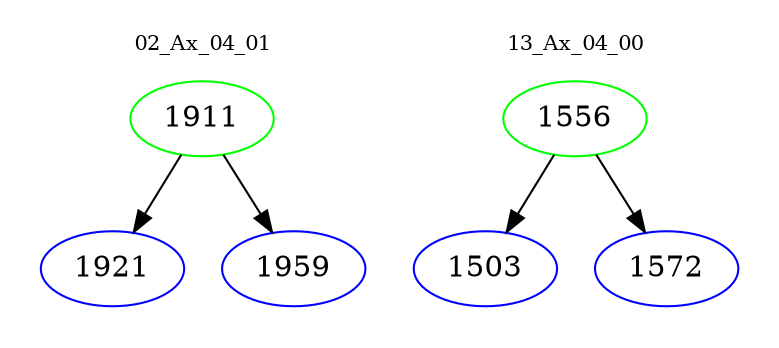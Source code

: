 digraph{
subgraph cluster_0 {
color = white
label = "02_Ax_04_01";
fontsize=10;
T0_1911 [label="1911", color="green"]
T0_1911 -> T0_1921 [color="black"]
T0_1921 [label="1921", color="blue"]
T0_1911 -> T0_1959 [color="black"]
T0_1959 [label="1959", color="blue"]
}
subgraph cluster_1 {
color = white
label = "13_Ax_04_00";
fontsize=10;
T1_1556 [label="1556", color="green"]
T1_1556 -> T1_1503 [color="black"]
T1_1503 [label="1503", color="blue"]
T1_1556 -> T1_1572 [color="black"]
T1_1572 [label="1572", color="blue"]
}
}
